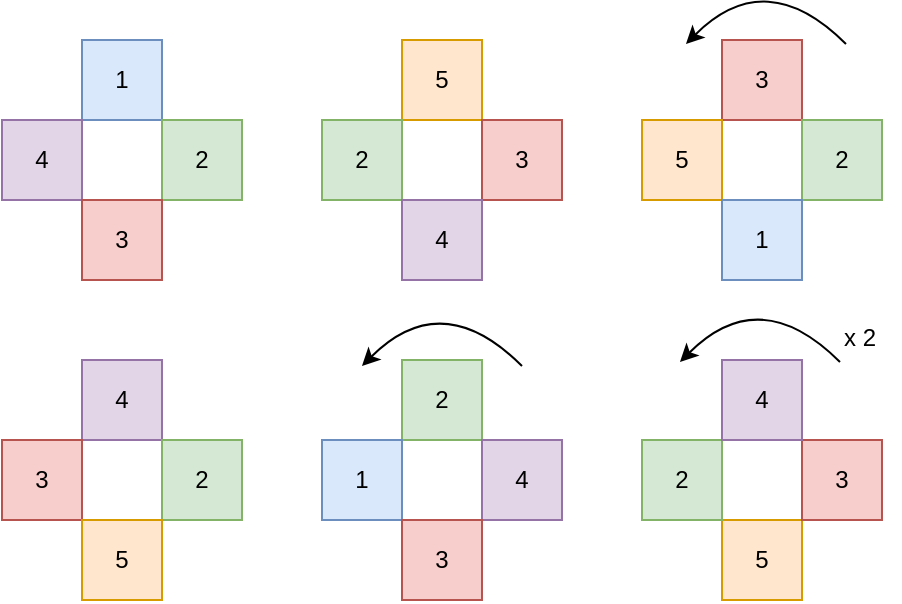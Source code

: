 <mxfile version="10.9.4" type="device"><diagram id="gnxQiAeBK7sQYyOjr-e9" name="Page-1"><mxGraphModel dx="782" dy="418" grid="1" gridSize="10" guides="1" tooltips="1" connect="1" arrows="1" fold="1" page="1" pageScale="1" pageWidth="850" pageHeight="1100" math="0" shadow="0"><root><mxCell id="0"/><mxCell id="1" parent="0"/><mxCell id="f9QRMLqKXiutT6xNjrNs-1" value="1" style="whiteSpace=wrap;html=1;aspect=fixed;fillColor=#dae8fc;strokeColor=#6c8ebf;" vertex="1" parent="1"><mxGeometry x="120" y="40" width="40" height="40" as="geometry"/></mxCell><mxCell id="f9QRMLqKXiutT6xNjrNs-2" value="4" style="whiteSpace=wrap;html=1;aspect=fixed;fillColor=#e1d5e7;strokeColor=#9673a6;" vertex="1" parent="1"><mxGeometry x="80" y="80" width="40" height="40" as="geometry"/></mxCell><mxCell id="f9QRMLqKXiutT6xNjrNs-3" value="2" style="whiteSpace=wrap;html=1;aspect=fixed;fillColor=#d5e8d4;strokeColor=#82b366;" vertex="1" parent="1"><mxGeometry x="160" y="80" width="40" height="40" as="geometry"/></mxCell><mxCell id="f9QRMLqKXiutT6xNjrNs-4" value="3" style="whiteSpace=wrap;html=1;aspect=fixed;fillColor=#f8cecc;strokeColor=#b85450;" vertex="1" parent="1"><mxGeometry x="120" y="120" width="40" height="40" as="geometry"/></mxCell><mxCell id="f9QRMLqKXiutT6xNjrNs-12" value="5" style="whiteSpace=wrap;html=1;aspect=fixed;fillColor=#ffe6cc;strokeColor=#d79b00;" vertex="1" parent="1"><mxGeometry x="280" y="40" width="40" height="40" as="geometry"/></mxCell><mxCell id="f9QRMLqKXiutT6xNjrNs-13" value="2" style="whiteSpace=wrap;html=1;aspect=fixed;fillColor=#d5e8d4;strokeColor=#82b366;" vertex="1" parent="1"><mxGeometry x="240" y="80" width="40" height="40" as="geometry"/></mxCell><mxCell id="f9QRMLqKXiutT6xNjrNs-14" value="3" style="whiteSpace=wrap;html=1;aspect=fixed;fillColor=#f8cecc;strokeColor=#b85450;" vertex="1" parent="1"><mxGeometry x="320" y="80" width="40" height="40" as="geometry"/></mxCell><mxCell id="f9QRMLqKXiutT6xNjrNs-15" value="4" style="whiteSpace=wrap;html=1;aspect=fixed;fillColor=#e1d5e7;strokeColor=#9673a6;" vertex="1" parent="1"><mxGeometry x="280" y="120" width="40" height="40" as="geometry"/></mxCell><mxCell id="f9QRMLqKXiutT6xNjrNs-28" value="4" style="whiteSpace=wrap;html=1;aspect=fixed;fillColor=#e1d5e7;strokeColor=#9673a6;" vertex="1" parent="1"><mxGeometry x="120" y="200" width="40" height="40" as="geometry"/></mxCell><mxCell id="f9QRMLqKXiutT6xNjrNs-29" value="3" style="whiteSpace=wrap;html=1;aspect=fixed;fillColor=#f8cecc;strokeColor=#b85450;" vertex="1" parent="1"><mxGeometry x="80" y="240" width="40" height="40" as="geometry"/></mxCell><mxCell id="f9QRMLqKXiutT6xNjrNs-30" value="2" style="whiteSpace=wrap;html=1;aspect=fixed;fillColor=#d5e8d4;strokeColor=#82b366;" vertex="1" parent="1"><mxGeometry x="160" y="240" width="40" height="40" as="geometry"/></mxCell><mxCell id="f9QRMLqKXiutT6xNjrNs-31" value="5" style="whiteSpace=wrap;html=1;aspect=fixed;fillColor=#ffe6cc;strokeColor=#d79b00;" vertex="1" parent="1"><mxGeometry x="120" y="280" width="40" height="40" as="geometry"/></mxCell><mxCell id="f9QRMLqKXiutT6xNjrNs-32" value="2" style="whiteSpace=wrap;html=1;aspect=fixed;fillColor=#d5e8d4;strokeColor=#82b366;" vertex="1" parent="1"><mxGeometry x="280" y="200" width="40" height="40" as="geometry"/></mxCell><mxCell id="f9QRMLqKXiutT6xNjrNs-33" value="1" style="whiteSpace=wrap;html=1;aspect=fixed;fillColor=#dae8fc;strokeColor=#6c8ebf;" vertex="1" parent="1"><mxGeometry x="240" y="240" width="40" height="40" as="geometry"/></mxCell><mxCell id="f9QRMLqKXiutT6xNjrNs-34" value="4" style="whiteSpace=wrap;html=1;aspect=fixed;fillColor=#e1d5e7;strokeColor=#9673a6;" vertex="1" parent="1"><mxGeometry x="320" y="240" width="40" height="40" as="geometry"/></mxCell><mxCell id="f9QRMLqKXiutT6xNjrNs-35" value="3" style="whiteSpace=wrap;html=1;aspect=fixed;fillColor=#f8cecc;strokeColor=#b85450;" vertex="1" parent="1"><mxGeometry x="280" y="280" width="40" height="40" as="geometry"/></mxCell><mxCell id="f9QRMLqKXiutT6xNjrNs-36" value="3" style="whiteSpace=wrap;html=1;aspect=fixed;fillColor=#f8cecc;strokeColor=#b85450;" vertex="1" parent="1"><mxGeometry x="440" y="40" width="40" height="40" as="geometry"/></mxCell><mxCell id="f9QRMLqKXiutT6xNjrNs-37" value="5" style="whiteSpace=wrap;html=1;aspect=fixed;fillColor=#ffe6cc;strokeColor=#d79b00;" vertex="1" parent="1"><mxGeometry x="400" y="80" width="40" height="40" as="geometry"/></mxCell><mxCell id="f9QRMLqKXiutT6xNjrNs-38" value="2" style="whiteSpace=wrap;html=1;aspect=fixed;fillColor=#d5e8d4;strokeColor=#82b366;" vertex="1" parent="1"><mxGeometry x="480" y="80" width="40" height="40" as="geometry"/></mxCell><mxCell id="f9QRMLqKXiutT6xNjrNs-39" value="1" style="whiteSpace=wrap;html=1;aspect=fixed;fillColor=#dae8fc;strokeColor=#6c8ebf;" vertex="1" parent="1"><mxGeometry x="440" y="120" width="40" height="40" as="geometry"/></mxCell><mxCell id="f9QRMLqKXiutT6xNjrNs-40" value="5" style="whiteSpace=wrap;html=1;aspect=fixed;fillColor=#ffe6cc;strokeColor=#d79b00;" vertex="1" parent="1"><mxGeometry x="440" y="280" width="40" height="40" as="geometry"/></mxCell><mxCell id="f9QRMLqKXiutT6xNjrNs-41" value="3" style="whiteSpace=wrap;html=1;aspect=fixed;fillColor=#f8cecc;strokeColor=#b85450;" vertex="1" parent="1"><mxGeometry x="480" y="240" width="40" height="40" as="geometry"/></mxCell><mxCell id="f9QRMLqKXiutT6xNjrNs-42" value="2" style="whiteSpace=wrap;html=1;aspect=fixed;fillColor=#d5e8d4;strokeColor=#82b366;" vertex="1" parent="1"><mxGeometry x="400" y="240" width="40" height="40" as="geometry"/></mxCell><mxCell id="f9QRMLqKXiutT6xNjrNs-43" value="4" style="whiteSpace=wrap;html=1;aspect=fixed;fillColor=#e1d5e7;strokeColor=#9673a6;" vertex="1" parent="1"><mxGeometry x="440" y="200" width="40" height="40" as="geometry"/></mxCell><mxCell id="f9QRMLqKXiutT6xNjrNs-54" value="" style="curved=1;endArrow=classic;html=1;" edge="1" parent="1"><mxGeometry width="50" height="50" relative="1" as="geometry"><mxPoint x="340" y="203" as="sourcePoint"/><mxPoint x="260" y="203" as="targetPoint"/><Array as="points"><mxPoint x="300" y="163"/></Array></mxGeometry></mxCell><mxCell id="f9QRMLqKXiutT6xNjrNs-55" value="" style="curved=1;endArrow=classic;html=1;" edge="1" parent="1"><mxGeometry width="50" height="50" relative="1" as="geometry"><mxPoint x="502" y="42" as="sourcePoint"/><mxPoint x="422" y="42" as="targetPoint"/><Array as="points"><mxPoint x="462" y="2"/></Array></mxGeometry></mxCell><mxCell id="f9QRMLqKXiutT6xNjrNs-57" value="" style="curved=1;endArrow=classic;html=1;" edge="1" parent="1"><mxGeometry width="50" height="50" relative="1" as="geometry"><mxPoint x="499" y="201" as="sourcePoint"/><mxPoint x="419" y="201" as="targetPoint"/><Array as="points"><mxPoint x="459" y="161"/></Array></mxGeometry></mxCell><mxCell id="f9QRMLqKXiutT6xNjrNs-58" value="x 2" style="text;html=1;resizable=0;points=[];autosize=1;align=left;verticalAlign=top;spacingTop=-4;" vertex="1" parent="1"><mxGeometry x="499" y="179" width="30" height="20" as="geometry"/></mxCell></root></mxGraphModel></diagram></mxfile>